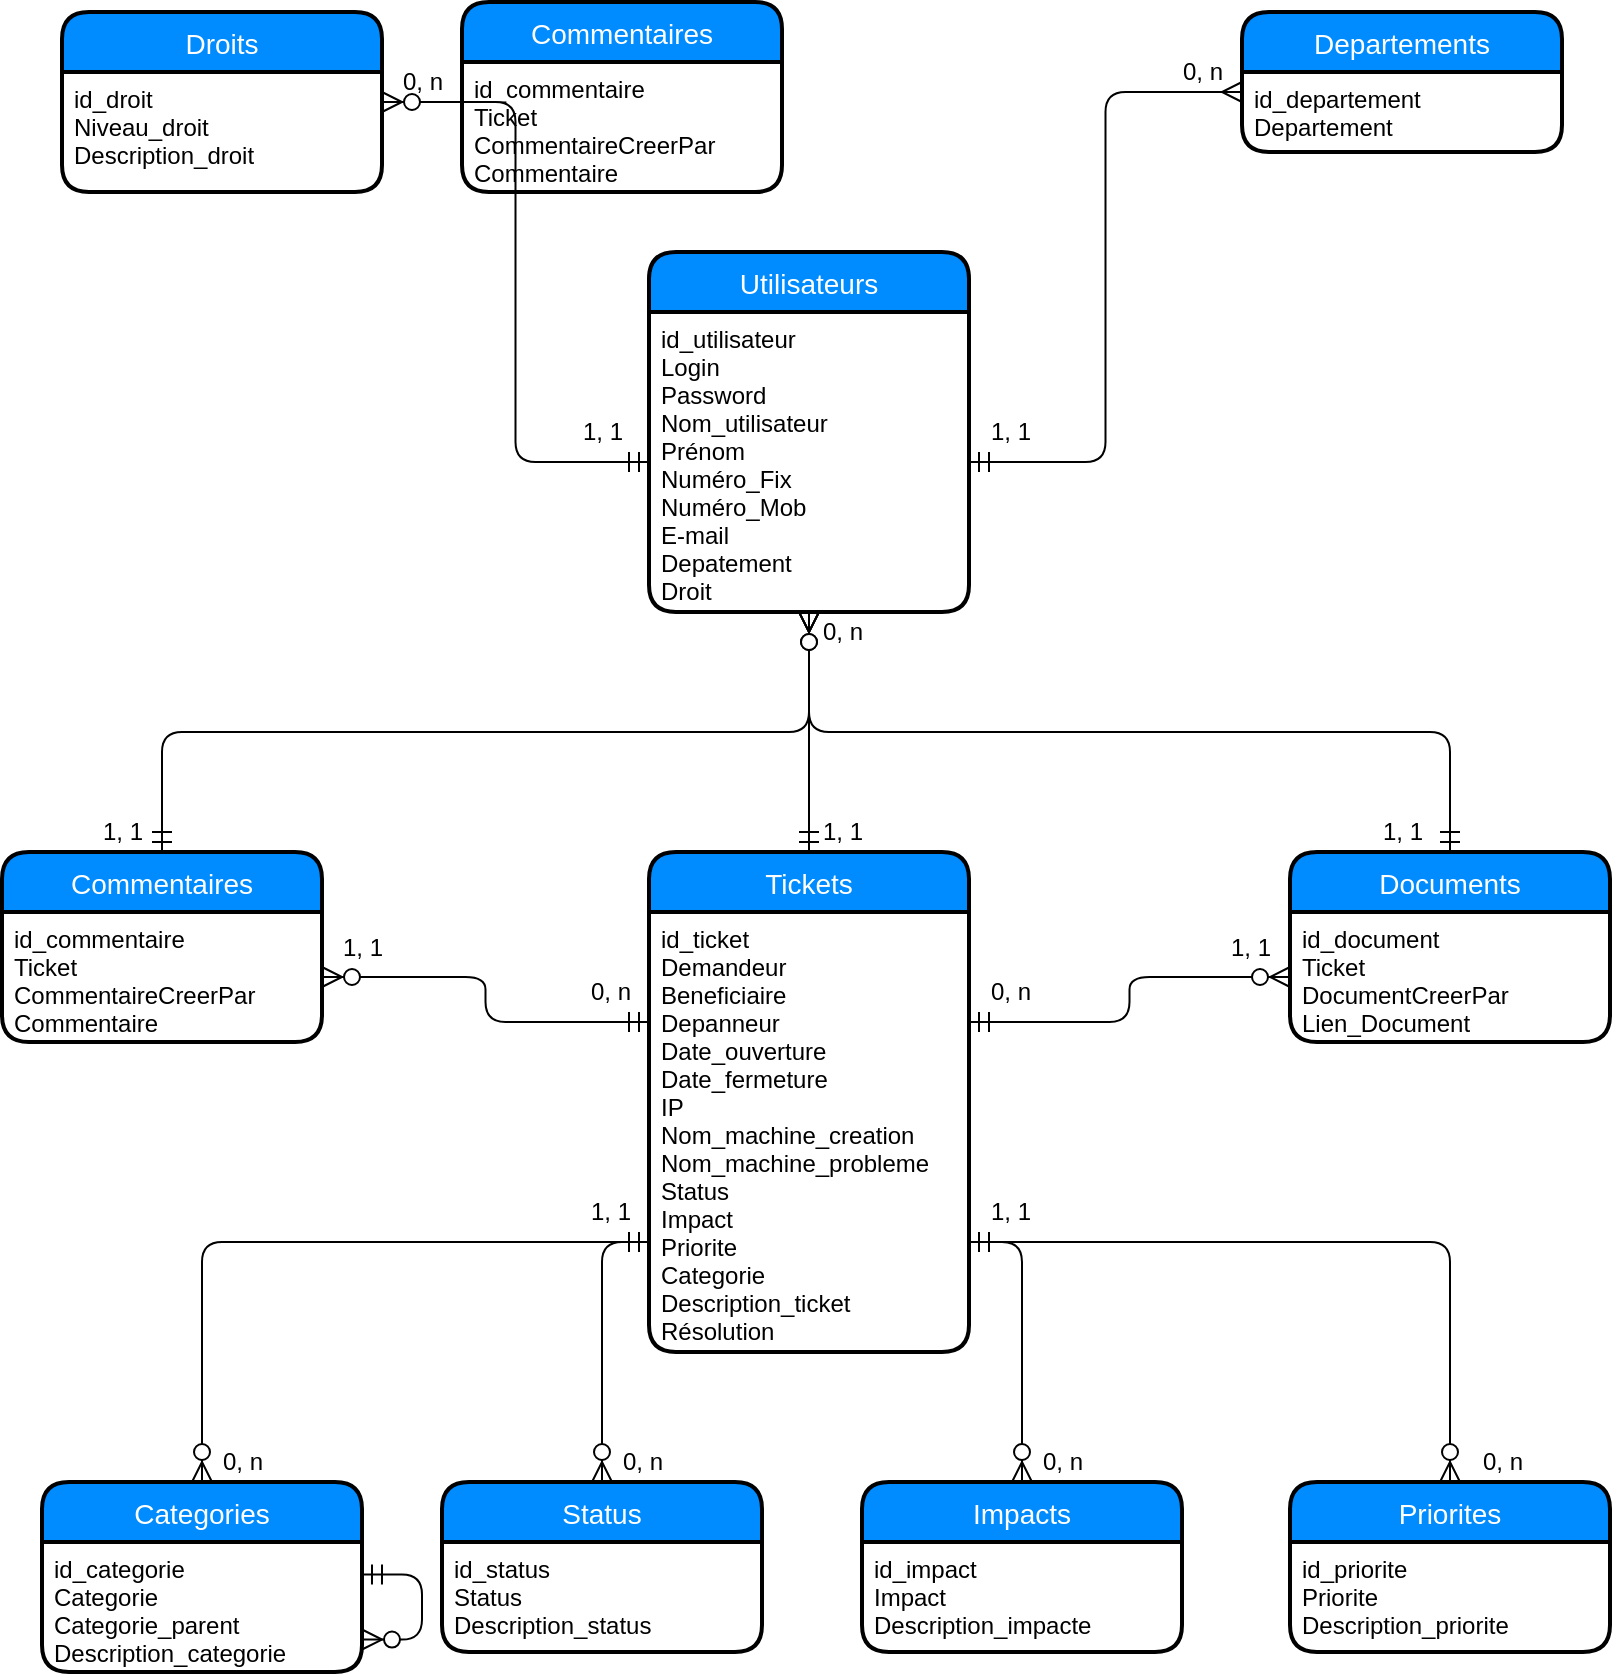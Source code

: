 <mxfile version="12.5.8" type="github">
  <diagram id="C5RBs43oDa-KdzZeNtuy" name="Page-1">
    <mxGraphModel dx="1662" dy="762" grid="1" gridSize="10" guides="1" tooltips="1" connect="1" arrows="1" fold="1" page="1" pageScale="1" pageWidth="827" pageHeight="1169" math="0" shadow="0">
      <root>
        <mxCell id="WIyWlLk6GJQsqaUBKTNV-0"/>
        <mxCell id="WIyWlLk6GJQsqaUBKTNV-1" parent="WIyWlLk6GJQsqaUBKTNV-0"/>
        <mxCell id="zkfFHV4jXpPFQw0GAbJ--63" value="" style="edgeStyle=orthogonalEdgeStyle;endArrow=ERmandOne;startArrow=ERmany;shadow=0;strokeWidth=1;endSize=8;startSize=8;startFill=0;endFill=0;exitX=0;exitY=0.25;exitDx=0;exitDy=0;entryX=1;entryY=0.5;entryDx=0;entryDy=0;" parent="WIyWlLk6GJQsqaUBKTNV-1" source="czT4FE3myQEkdCcgjIrX-4" target="czT4FE3myQEkdCcgjIrX-8" edge="1">
          <mxGeometry width="100" height="100" relative="1" as="geometry">
            <mxPoint x="600" y="59" as="sourcePoint"/>
            <mxPoint x="493" y="189" as="targetPoint"/>
          </mxGeometry>
        </mxCell>
        <mxCell id="zkfFHV4jXpPFQw0GAbJ--71" value="" style="edgeStyle=orthogonalEdgeStyle;endArrow=ERmandOne;startArrow=ERmany;shadow=0;strokeWidth=1;endSize=8;startSize=8;exitX=0.5;exitY=1;exitDx=0;exitDy=0;entryX=0.5;entryY=0;entryDx=0;entryDy=0;endFill=0;startFill=0;" parent="WIyWlLk6GJQsqaUBKTNV-1" source="czT4FE3myQEkdCcgjIrX-8" target="czT4FE3myQEkdCcgjIrX-9" edge="1">
          <mxGeometry width="100" height="100" relative="1" as="geometry">
            <mxPoint x="413" y="280" as="sourcePoint"/>
            <mxPoint x="413" y="450" as="targetPoint"/>
            <Array as="points"/>
          </mxGeometry>
        </mxCell>
        <mxCell id="O1W7RyEscfZ62sLBNmEL-8" value="" style="edgeStyle=orthogonalEdgeStyle;endArrow=ERzeroToMany;startArrow=ERmandOne;shadow=0;strokeWidth=1;endSize=8;startSize=8;exitX=0;exitY=0.5;exitDx=0;exitDy=0;entryX=1;entryY=0.25;entryDx=0;entryDy=0;" parent="WIyWlLk6GJQsqaUBKTNV-1" source="czT4FE3myQEkdCcgjIrX-8" target="czT4FE3myQEkdCcgjIrX-1" edge="1">
          <mxGeometry width="100" height="100" relative="1" as="geometry">
            <mxPoint x="333" y="189" as="sourcePoint"/>
            <mxPoint x="220" y="59" as="targetPoint"/>
            <Array as="points"/>
          </mxGeometry>
        </mxCell>
        <mxCell id="O1W7RyEscfZ62sLBNmEL-29" value="" style="edgeStyle=orthogonalEdgeStyle;endArrow=ERzeroToMany;startArrow=ERmandOne;shadow=0;strokeWidth=1;endSize=8;startSize=8;entryX=0.5;entryY=0;entryDx=0;entryDy=0;exitX=0;exitY=0.75;exitDx=0;exitDy=0;" parent="WIyWlLk6GJQsqaUBKTNV-1" source="czT4FE3myQEkdCcgjIrX-10" target="czT4FE3myQEkdCcgjIrX-15" edge="1">
          <mxGeometry width="100" height="100" relative="1" as="geometry">
            <mxPoint x="310" y="580" as="sourcePoint"/>
            <mxPoint x="310" y="755" as="targetPoint"/>
            <Array as="points">
              <mxPoint x="310" y="635"/>
            </Array>
          </mxGeometry>
        </mxCell>
        <mxCell id="O1W7RyEscfZ62sLBNmEL-30" value="" style="edgeStyle=orthogonalEdgeStyle;endArrow=ERzeroToMany;startArrow=ERmandOne;shadow=0;strokeWidth=1;endSize=8;startSize=8;entryX=1;entryY=0.5;entryDx=0;entryDy=0;exitX=0;exitY=0.25;exitDx=0;exitDy=0;" parent="WIyWlLk6GJQsqaUBKTNV-1" source="czT4FE3myQEkdCcgjIrX-10" target="czT4FE3myQEkdCcgjIrX-14" edge="1">
          <mxGeometry width="100" height="100" relative="1" as="geometry">
            <mxPoint x="333" y="556" as="sourcePoint"/>
            <mxPoint x="100" y="760" as="targetPoint"/>
            <Array as="points"/>
          </mxGeometry>
        </mxCell>
        <mxCell id="O1W7RyEscfZ62sLBNmEL-31" value="" style="edgeStyle=orthogonalEdgeStyle;endArrow=ERzeroToMany;startArrow=ERmandOne;shadow=0;strokeWidth=1;endSize=8;startSize=8;entryX=0.5;entryY=0;entryDx=0;entryDy=0;exitX=1;exitY=0.75;exitDx=0;exitDy=0;" parent="WIyWlLk6GJQsqaUBKTNV-1" source="czT4FE3myQEkdCcgjIrX-10" target="czT4FE3myQEkdCcgjIrX-17" edge="1">
          <mxGeometry width="100" height="100" relative="1" as="geometry">
            <mxPoint x="520" y="460" as="sourcePoint"/>
            <mxPoint x="520" y="760" as="targetPoint"/>
            <Array as="points">
              <mxPoint x="520" y="635"/>
            </Array>
          </mxGeometry>
        </mxCell>
        <mxCell id="O1W7RyEscfZ62sLBNmEL-32" value="" style="edgeStyle=orthogonalEdgeStyle;endArrow=ERzeroToMany;startArrow=ERmandOne;shadow=0;strokeWidth=1;endSize=8;startSize=8;entryX=0.5;entryY=0;entryDx=0;entryDy=0;exitX=1;exitY=0.75;exitDx=0;exitDy=0;" parent="WIyWlLk6GJQsqaUBKTNV-1" source="czT4FE3myQEkdCcgjIrX-10" target="czT4FE3myQEkdCcgjIrX-19" edge="1">
          <mxGeometry width="100" height="100" relative="1" as="geometry">
            <mxPoint x="580" y="508" as="sourcePoint"/>
            <mxPoint x="730" y="760" as="targetPoint"/>
            <Array as="points"/>
          </mxGeometry>
        </mxCell>
        <mxCell id="czT4FE3myQEkdCcgjIrX-0" value="Droits" style="swimlane;childLayout=stackLayout;horizontal=1;startSize=30;horizontalStack=0;fillColor=#008cff;fontColor=#FFFFFF;rounded=1;fontSize=14;fontStyle=0;strokeWidth=2;resizeParent=0;resizeLast=1;shadow=0;dashed=0;align=center;" parent="WIyWlLk6GJQsqaUBKTNV-1" vertex="1">
          <mxGeometry x="40" y="20" width="160" height="90" as="geometry"/>
        </mxCell>
        <mxCell id="czT4FE3myQEkdCcgjIrX-1" value="id_droit&#xa;Niveau_droit&#xa;Description_droit" style="align=left;strokeColor=none;fillColor=none;spacingLeft=4;fontSize=12;verticalAlign=top;resizable=0;rotatable=0;part=1;" parent="czT4FE3myQEkdCcgjIrX-0" vertex="1">
          <mxGeometry y="30" width="160" height="60" as="geometry"/>
        </mxCell>
        <mxCell id="czT4FE3myQEkdCcgjIrX-3" value="Departements" style="swimlane;childLayout=stackLayout;horizontal=1;startSize=30;horizontalStack=0;fillColor=#008cff;fontColor=#FFFFFF;rounded=1;fontSize=14;fontStyle=0;strokeWidth=2;resizeParent=0;resizeLast=1;shadow=0;dashed=0;align=center;" parent="WIyWlLk6GJQsqaUBKTNV-1" vertex="1">
          <mxGeometry x="630" y="20" width="160" height="70" as="geometry"/>
        </mxCell>
        <mxCell id="czT4FE3myQEkdCcgjIrX-4" value="id_departement&#xa;Departement" style="align=left;strokeColor=none;fillColor=none;spacingLeft=4;fontSize=12;verticalAlign=top;resizable=0;rotatable=0;part=1;" parent="czT4FE3myQEkdCcgjIrX-3" vertex="1">
          <mxGeometry y="30" width="160" height="40" as="geometry"/>
        </mxCell>
        <mxCell id="czT4FE3myQEkdCcgjIrX-7" value="Utilisateurs" style="swimlane;childLayout=stackLayout;horizontal=1;startSize=30;horizontalStack=0;fillColor=#008cff;fontColor=#FFFFFF;rounded=1;fontSize=14;fontStyle=0;strokeWidth=2;resizeParent=0;resizeLast=1;shadow=0;dashed=0;align=center;" parent="WIyWlLk6GJQsqaUBKTNV-1" vertex="1">
          <mxGeometry x="333.5" y="140" width="160" height="180" as="geometry"/>
        </mxCell>
        <mxCell id="czT4FE3myQEkdCcgjIrX-8" value="id_utilisateur&#xa;Login&#xa;Password&#xa;Nom_utilisateur&#xa;Prénom&#xa;Numéro_Fix&#xa;Numéro_Mob&#xa;E-mail&#xa;Depatement&#xa;Droit" style="align=left;strokeColor=none;fillColor=none;spacingLeft=4;fontSize=12;verticalAlign=top;resizable=0;rotatable=0;part=1;" parent="czT4FE3myQEkdCcgjIrX-7" vertex="1">
          <mxGeometry y="30" width="160" height="150" as="geometry"/>
        </mxCell>
        <mxCell id="czT4FE3myQEkdCcgjIrX-9" value="Tickets" style="swimlane;childLayout=stackLayout;horizontal=1;startSize=30;horizontalStack=0;fillColor=#008cff;fontColor=#FFFFFF;rounded=1;fontSize=14;fontStyle=0;strokeWidth=2;resizeParent=0;resizeLast=1;shadow=0;dashed=0;align=center;" parent="WIyWlLk6GJQsqaUBKTNV-1" vertex="1">
          <mxGeometry x="333.5" y="440" width="160" height="250" as="geometry"/>
        </mxCell>
        <mxCell id="czT4FE3myQEkdCcgjIrX-10" value="id_ticket&#xa;Demandeur&#xa;Beneficiaire&#xa;Depanneur&#xa;Date_ouverture&#xa;Date_fermeture&#xa;IP&#xa;Nom_machine_creation&#xa;Nom_machine_probleme&#xa;Status&#xa;Impact&#xa;Priorite&#xa;Categorie&#xa;Description_ticket&#xa;Résolution" style="align=left;strokeColor=none;fillColor=none;spacingLeft=4;fontSize=12;verticalAlign=top;resizable=0;rotatable=0;part=1;" parent="czT4FE3myQEkdCcgjIrX-9" vertex="1">
          <mxGeometry y="30" width="160" height="220" as="geometry"/>
        </mxCell>
        <mxCell id="czT4FE3myQEkdCcgjIrX-13" value="Commentaires" style="swimlane;childLayout=stackLayout;horizontal=1;startSize=30;horizontalStack=0;fillColor=#008cff;fontColor=#FFFFFF;rounded=1;fontSize=14;fontStyle=0;strokeWidth=2;resizeParent=0;resizeLast=1;shadow=0;dashed=0;align=center;" parent="WIyWlLk6GJQsqaUBKTNV-1" vertex="1">
          <mxGeometry x="10" y="440" width="160" height="95" as="geometry"/>
        </mxCell>
        <mxCell id="czT4FE3myQEkdCcgjIrX-14" value="id_commentaire&#xa;Ticket&#xa;CommentaireCreerPar&#xa;Commentaire&#xa;" style="align=left;strokeColor=none;fillColor=none;spacingLeft=4;fontSize=12;verticalAlign=top;resizable=0;rotatable=0;part=1;" parent="czT4FE3myQEkdCcgjIrX-13" vertex="1">
          <mxGeometry y="30" width="160" height="65" as="geometry"/>
        </mxCell>
        <mxCell id="czT4FE3myQEkdCcgjIrX-15" value="Status" style="swimlane;childLayout=stackLayout;horizontal=1;startSize=30;horizontalStack=0;fillColor=#008cff;fontColor=#FFFFFF;rounded=1;fontSize=14;fontStyle=0;strokeWidth=2;resizeParent=0;resizeLast=1;shadow=0;dashed=0;align=center;" parent="WIyWlLk6GJQsqaUBKTNV-1" vertex="1">
          <mxGeometry x="230" y="755" width="160" height="85" as="geometry"/>
        </mxCell>
        <mxCell id="czT4FE3myQEkdCcgjIrX-16" value="id_status&#xa;Status&#xa;Description_status&#xa;" style="align=left;strokeColor=none;fillColor=none;spacingLeft=4;fontSize=12;verticalAlign=top;resizable=0;rotatable=0;part=1;" parent="czT4FE3myQEkdCcgjIrX-15" vertex="1">
          <mxGeometry y="30" width="160" height="55" as="geometry"/>
        </mxCell>
        <mxCell id="czT4FE3myQEkdCcgjIrX-17" value="Impacts" style="swimlane;childLayout=stackLayout;horizontal=1;startSize=30;horizontalStack=0;fillColor=#008cff;fontColor=#FFFFFF;rounded=1;fontSize=14;fontStyle=0;strokeWidth=2;resizeParent=0;resizeLast=1;shadow=0;dashed=0;align=center;" parent="WIyWlLk6GJQsqaUBKTNV-1" vertex="1">
          <mxGeometry x="440" y="755" width="160" height="85" as="geometry"/>
        </mxCell>
        <mxCell id="czT4FE3myQEkdCcgjIrX-18" value="id_impact&#xa;Impact&#xa;Description_impacte&#xa;&#xa;" style="align=left;strokeColor=none;fillColor=none;spacingLeft=4;fontSize=12;verticalAlign=top;resizable=0;rotatable=0;part=1;" parent="czT4FE3myQEkdCcgjIrX-17" vertex="1">
          <mxGeometry y="30" width="160" height="55" as="geometry"/>
        </mxCell>
        <mxCell id="czT4FE3myQEkdCcgjIrX-19" value="Priorites" style="swimlane;childLayout=stackLayout;horizontal=1;startSize=30;horizontalStack=0;fillColor=#008cff;fontColor=#FFFFFF;rounded=1;fontSize=14;fontStyle=0;strokeWidth=2;resizeParent=0;resizeLast=1;shadow=0;dashed=0;align=center;" parent="WIyWlLk6GJQsqaUBKTNV-1" vertex="1">
          <mxGeometry x="654" y="755" width="160" height="85" as="geometry"/>
        </mxCell>
        <mxCell id="czT4FE3myQEkdCcgjIrX-20" value="id_priorite&#xa;Priorite&#xa;Description_priorite&#xa;" style="align=left;strokeColor=none;fillColor=none;spacingLeft=4;fontSize=12;verticalAlign=top;resizable=0;rotatable=0;part=1;" parent="czT4FE3myQEkdCcgjIrX-19" vertex="1">
          <mxGeometry y="30" width="160" height="55" as="geometry"/>
        </mxCell>
        <mxCell id="czT4FE3myQEkdCcgjIrX-21" value="1, 1" style="text;html=1;align=center;verticalAlign=middle;resizable=0;points=[];autosize=1;" parent="WIyWlLk6GJQsqaUBKTNV-1" vertex="1">
          <mxGeometry x="290" y="220" width="40" height="20" as="geometry"/>
        </mxCell>
        <mxCell id="czT4FE3myQEkdCcgjIrX-22" value="0, n" style="text;html=1;align=center;verticalAlign=middle;resizable=0;points=[];autosize=1;" parent="WIyWlLk6GJQsqaUBKTNV-1" vertex="1">
          <mxGeometry x="200" y="45" width="40" height="20" as="geometry"/>
        </mxCell>
        <mxCell id="czT4FE3myQEkdCcgjIrX-23" value="1, 1" style="text;html=1;align=center;verticalAlign=middle;resizable=0;points=[];autosize=1;" parent="WIyWlLk6GJQsqaUBKTNV-1" vertex="1">
          <mxGeometry x="493.5" y="220" width="40" height="20" as="geometry"/>
        </mxCell>
        <mxCell id="czT4FE3myQEkdCcgjIrX-24" value="0, n" style="text;html=1;align=center;verticalAlign=middle;resizable=0;points=[];autosize=1;" parent="WIyWlLk6GJQsqaUBKTNV-1" vertex="1">
          <mxGeometry x="590" y="40" width="40" height="20" as="geometry"/>
        </mxCell>
        <mxCell id="czT4FE3myQEkdCcgjIrX-25" value="0, n" style="text;html=1;align=center;verticalAlign=middle;resizable=0;points=[];autosize=1;" parent="WIyWlLk6GJQsqaUBKTNV-1" vertex="1">
          <mxGeometry x="410" y="320" width="40" height="20" as="geometry"/>
        </mxCell>
        <mxCell id="czT4FE3myQEkdCcgjIrX-26" value="1, 1" style="text;html=1;align=center;verticalAlign=middle;resizable=0;points=[];autosize=1;" parent="WIyWlLk6GJQsqaUBKTNV-1" vertex="1">
          <mxGeometry x="410" y="420" width="40" height="20" as="geometry"/>
        </mxCell>
        <mxCell id="czT4FE3myQEkdCcgjIrX-27" value="1, 1" style="text;html=1;align=center;verticalAlign=middle;resizable=0;points=[];autosize=1;" parent="WIyWlLk6GJQsqaUBKTNV-1" vertex="1">
          <mxGeometry x="170" y="477.5" width="40" height="20" as="geometry"/>
        </mxCell>
        <mxCell id="czT4FE3myQEkdCcgjIrX-28" value="1, 1" style="text;html=1;align=center;verticalAlign=middle;resizable=0;points=[];autosize=1;" parent="WIyWlLk6GJQsqaUBKTNV-1" vertex="1">
          <mxGeometry x="493.5" y="610" width="40" height="20" as="geometry"/>
        </mxCell>
        <mxCell id="czT4FE3myQEkdCcgjIrX-29" value="0, n" style="text;html=1;align=center;verticalAlign=middle;resizable=0;points=[];autosize=1;" parent="WIyWlLk6GJQsqaUBKTNV-1" vertex="1">
          <mxGeometry x="310" y="735" width="40" height="20" as="geometry"/>
        </mxCell>
        <mxCell id="czT4FE3myQEkdCcgjIrX-30" value="0, n" style="text;html=1;align=center;verticalAlign=middle;resizable=0;points=[];autosize=1;" parent="WIyWlLk6GJQsqaUBKTNV-1" vertex="1">
          <mxGeometry x="520" y="735" width="40" height="20" as="geometry"/>
        </mxCell>
        <mxCell id="czT4FE3myQEkdCcgjIrX-35" value="0, n" style="text;html=1;align=center;verticalAlign=middle;resizable=0;points=[];autosize=1;" parent="WIyWlLk6GJQsqaUBKTNV-1" vertex="1">
          <mxGeometry x="740" y="735" width="40" height="20" as="geometry"/>
        </mxCell>
        <mxCell id="czT4FE3myQEkdCcgjIrX-36" value="0, n" style="text;html=1;align=center;verticalAlign=middle;resizable=0;points=[];autosize=1;" parent="WIyWlLk6GJQsqaUBKTNV-1" vertex="1">
          <mxGeometry x="293.5" y="500" width="40" height="20" as="geometry"/>
        </mxCell>
        <mxCell id="L8K5RO4f8tC3tDY3Gu7T-3" value="1, 1" style="text;html=1;align=center;verticalAlign=middle;resizable=0;points=[];autosize=1;" parent="WIyWlLk6GJQsqaUBKTNV-1" vertex="1">
          <mxGeometry x="50" y="420" width="40" height="20" as="geometry"/>
        </mxCell>
        <mxCell id="L8K5RO4f8tC3tDY3Gu7T-4" value="" style="edgeStyle=orthogonalEdgeStyle;endArrow=ERzeroToMany;startArrow=ERmandOne;shadow=0;strokeWidth=1;endSize=8;startSize=8;entryX=0.5;entryY=1;entryDx=0;entryDy=0;exitX=0.5;exitY=0;exitDx=0;exitDy=0;" parent="WIyWlLk6GJQsqaUBKTNV-1" source="czT4FE3myQEkdCcgjIrX-13" target="czT4FE3myQEkdCcgjIrX-8" edge="1">
          <mxGeometry width="100" height="100" relative="1" as="geometry">
            <mxPoint x="293.5" y="370" as="sourcePoint"/>
            <mxPoint x="160" y="350" as="targetPoint"/>
            <Array as="points"/>
          </mxGeometry>
        </mxCell>
        <mxCell id="L8K5RO4f8tC3tDY3Gu7T-6" value="Categories" style="swimlane;childLayout=stackLayout;horizontal=1;startSize=30;horizontalStack=0;fillColor=#008cff;fontColor=#FFFFFF;rounded=1;fontSize=14;fontStyle=0;strokeWidth=2;resizeParent=0;resizeLast=1;shadow=0;dashed=0;align=center;" parent="WIyWlLk6GJQsqaUBKTNV-1" vertex="1">
          <mxGeometry x="30" y="755" width="160" height="95" as="geometry"/>
        </mxCell>
        <mxCell id="L8K5RO4f8tC3tDY3Gu7T-7" value="id_categorie&#xa;Categorie&#xa;Categorie_parent&#xa;Description_categorie&#xa;" style="align=left;strokeColor=none;fillColor=none;spacingLeft=4;fontSize=12;verticalAlign=top;resizable=0;rotatable=0;part=1;" parent="L8K5RO4f8tC3tDY3Gu7T-6" vertex="1">
          <mxGeometry y="30" width="160" height="65" as="geometry"/>
        </mxCell>
        <mxCell id="L8K5RO4f8tC3tDY3Gu7T-12" value="" style="edgeStyle=orthogonalEdgeStyle;endArrow=ERzeroToMany;startArrow=ERmandOne;shadow=0;strokeWidth=1;endSize=8;startSize=8;exitX=1;exitY=0.25;exitDx=0;exitDy=0;entryX=1;entryY=0.75;entryDx=0;entryDy=0;" parent="L8K5RO4f8tC3tDY3Gu7T-6" source="L8K5RO4f8tC3tDY3Gu7T-7" target="L8K5RO4f8tC3tDY3Gu7T-7" edge="1">
          <mxGeometry width="100" height="100" relative="1" as="geometry">
            <mxPoint x="314" y="-117" as="sourcePoint"/>
            <mxPoint x="90" y="10" as="targetPoint"/>
            <Array as="points">
              <mxPoint x="190" y="46"/>
              <mxPoint x="190" y="79"/>
            </Array>
          </mxGeometry>
        </mxCell>
        <mxCell id="L8K5RO4f8tC3tDY3Gu7T-8" value="1, 1" style="text;html=1;align=center;verticalAlign=middle;resizable=0;points=[];autosize=1;" parent="WIyWlLk6GJQsqaUBKTNV-1" vertex="1">
          <mxGeometry x="293.5" y="610" width="40" height="20" as="geometry"/>
        </mxCell>
        <mxCell id="L8K5RO4f8tC3tDY3Gu7T-9" value="" style="edgeStyle=orthogonalEdgeStyle;endArrow=ERzeroToMany;startArrow=ERmandOne;shadow=0;strokeWidth=1;endSize=8;startSize=8;entryX=0.5;entryY=0;entryDx=0;entryDy=0;exitX=0;exitY=0.75;exitDx=0;exitDy=0;" parent="WIyWlLk6GJQsqaUBKTNV-1" source="czT4FE3myQEkdCcgjIrX-10" target="L8K5RO4f8tC3tDY3Gu7T-6" edge="1">
          <mxGeometry width="100" height="100" relative="1" as="geometry">
            <mxPoint x="260" y="635" as="sourcePoint"/>
            <mxPoint x="150" y="720" as="targetPoint"/>
            <Array as="points">
              <mxPoint x="110" y="635"/>
            </Array>
          </mxGeometry>
        </mxCell>
        <mxCell id="L8K5RO4f8tC3tDY3Gu7T-11" value="0, n" style="text;html=1;align=center;verticalAlign=middle;resizable=0;points=[];autosize=1;" parent="WIyWlLk6GJQsqaUBKTNV-1" vertex="1">
          <mxGeometry x="110" y="735" width="40" height="20" as="geometry"/>
        </mxCell>
        <mxCell id="M2ZHU3tCIgFka-eBnsF9-2" value="Documents" style="swimlane;childLayout=stackLayout;horizontal=1;startSize=30;horizontalStack=0;fillColor=#008cff;fontColor=#FFFFFF;rounded=1;fontSize=14;fontStyle=0;strokeWidth=2;resizeParent=0;resizeLast=1;shadow=0;dashed=0;align=center;" parent="WIyWlLk6GJQsqaUBKTNV-1" vertex="1">
          <mxGeometry x="654" y="440" width="160" height="95" as="geometry"/>
        </mxCell>
        <mxCell id="M2ZHU3tCIgFka-eBnsF9-3" value="id_document&#xa;Ticket&#xa;DocumentCreerPar&#xa;Lien_Document&#xa;" style="align=left;strokeColor=none;fillColor=none;spacingLeft=4;fontSize=12;verticalAlign=top;resizable=0;rotatable=0;part=1;" parent="M2ZHU3tCIgFka-eBnsF9-2" vertex="1">
          <mxGeometry y="30" width="160" height="65" as="geometry"/>
        </mxCell>
        <mxCell id="M2ZHU3tCIgFka-eBnsF9-6" value="Commentaires" style="swimlane;childLayout=stackLayout;horizontal=1;startSize=30;horizontalStack=0;fillColor=#008cff;fontColor=#FFFFFF;rounded=1;fontSize=14;fontStyle=0;strokeWidth=2;resizeParent=0;resizeLast=1;shadow=0;dashed=0;align=center;" parent="WIyWlLk6GJQsqaUBKTNV-1" vertex="1">
          <mxGeometry x="240" y="15" width="160" height="95" as="geometry"/>
        </mxCell>
        <mxCell id="M2ZHU3tCIgFka-eBnsF9-7" value="id_commentaire&#xa;Ticket&#xa;CommentaireCreerPar&#xa;Commentaire&#xa;" style="align=left;strokeColor=none;fillColor=none;spacingLeft=4;fontSize=12;verticalAlign=top;resizable=0;rotatable=0;part=1;" parent="M2ZHU3tCIgFka-eBnsF9-6" vertex="1">
          <mxGeometry y="30" width="160" height="65" as="geometry"/>
        </mxCell>
        <mxCell id="M2ZHU3tCIgFka-eBnsF9-4" value="1, 1" style="text;html=1;align=center;verticalAlign=middle;resizable=0;points=[];autosize=1;" parent="WIyWlLk6GJQsqaUBKTNV-1" vertex="1">
          <mxGeometry x="614" y="477.5" width="40" height="20" as="geometry"/>
        </mxCell>
        <mxCell id="M2ZHU3tCIgFka-eBnsF9-5" value="1, 1" style="text;html=1;align=center;verticalAlign=middle;resizable=0;points=[];autosize=1;" parent="WIyWlLk6GJQsqaUBKTNV-1" vertex="1">
          <mxGeometry x="690" y="420" width="40" height="20" as="geometry"/>
        </mxCell>
        <mxCell id="M2ZHU3tCIgFka-eBnsF9-9" value="" style="edgeStyle=orthogonalEdgeStyle;endArrow=ERzeroToMany;startArrow=ERmandOne;shadow=0;strokeWidth=1;endSize=8;startSize=8;entryX=0.5;entryY=1;entryDx=0;entryDy=0;exitX=0.5;exitY=0;exitDx=0;exitDy=0;" parent="WIyWlLk6GJQsqaUBKTNV-1" source="M2ZHU3tCIgFka-eBnsF9-2" target="czT4FE3myQEkdCcgjIrX-8" edge="1">
          <mxGeometry width="100" height="100" relative="1" as="geometry">
            <mxPoint x="100" y="450" as="sourcePoint"/>
            <mxPoint x="423.5" y="330" as="targetPoint"/>
            <Array as="points"/>
          </mxGeometry>
        </mxCell>
        <mxCell id="M2ZHU3tCIgFka-eBnsF9-10" value="" style="edgeStyle=orthogonalEdgeStyle;endArrow=ERzeroToMany;startArrow=ERmandOne;shadow=0;strokeWidth=1;endSize=8;startSize=8;entryX=0;entryY=0.5;entryDx=0;entryDy=0;exitX=1;exitY=0.25;exitDx=0;exitDy=0;" parent="WIyWlLk6GJQsqaUBKTNV-1" source="czT4FE3myQEkdCcgjIrX-10" target="M2ZHU3tCIgFka-eBnsF9-3" edge="1">
          <mxGeometry width="100" height="100" relative="1" as="geometry">
            <mxPoint x="343.5" y="535" as="sourcePoint"/>
            <mxPoint x="180" y="512.5" as="targetPoint"/>
            <Array as="points"/>
          </mxGeometry>
        </mxCell>
        <mxCell id="M2ZHU3tCIgFka-eBnsF9-11" value="0, n" style="text;html=1;align=center;verticalAlign=middle;resizable=0;points=[];autosize=1;" parent="WIyWlLk6GJQsqaUBKTNV-1" vertex="1">
          <mxGeometry x="493.5" y="500" width="40" height="20" as="geometry"/>
        </mxCell>
      </root>
    </mxGraphModel>
  </diagram>
</mxfile>
